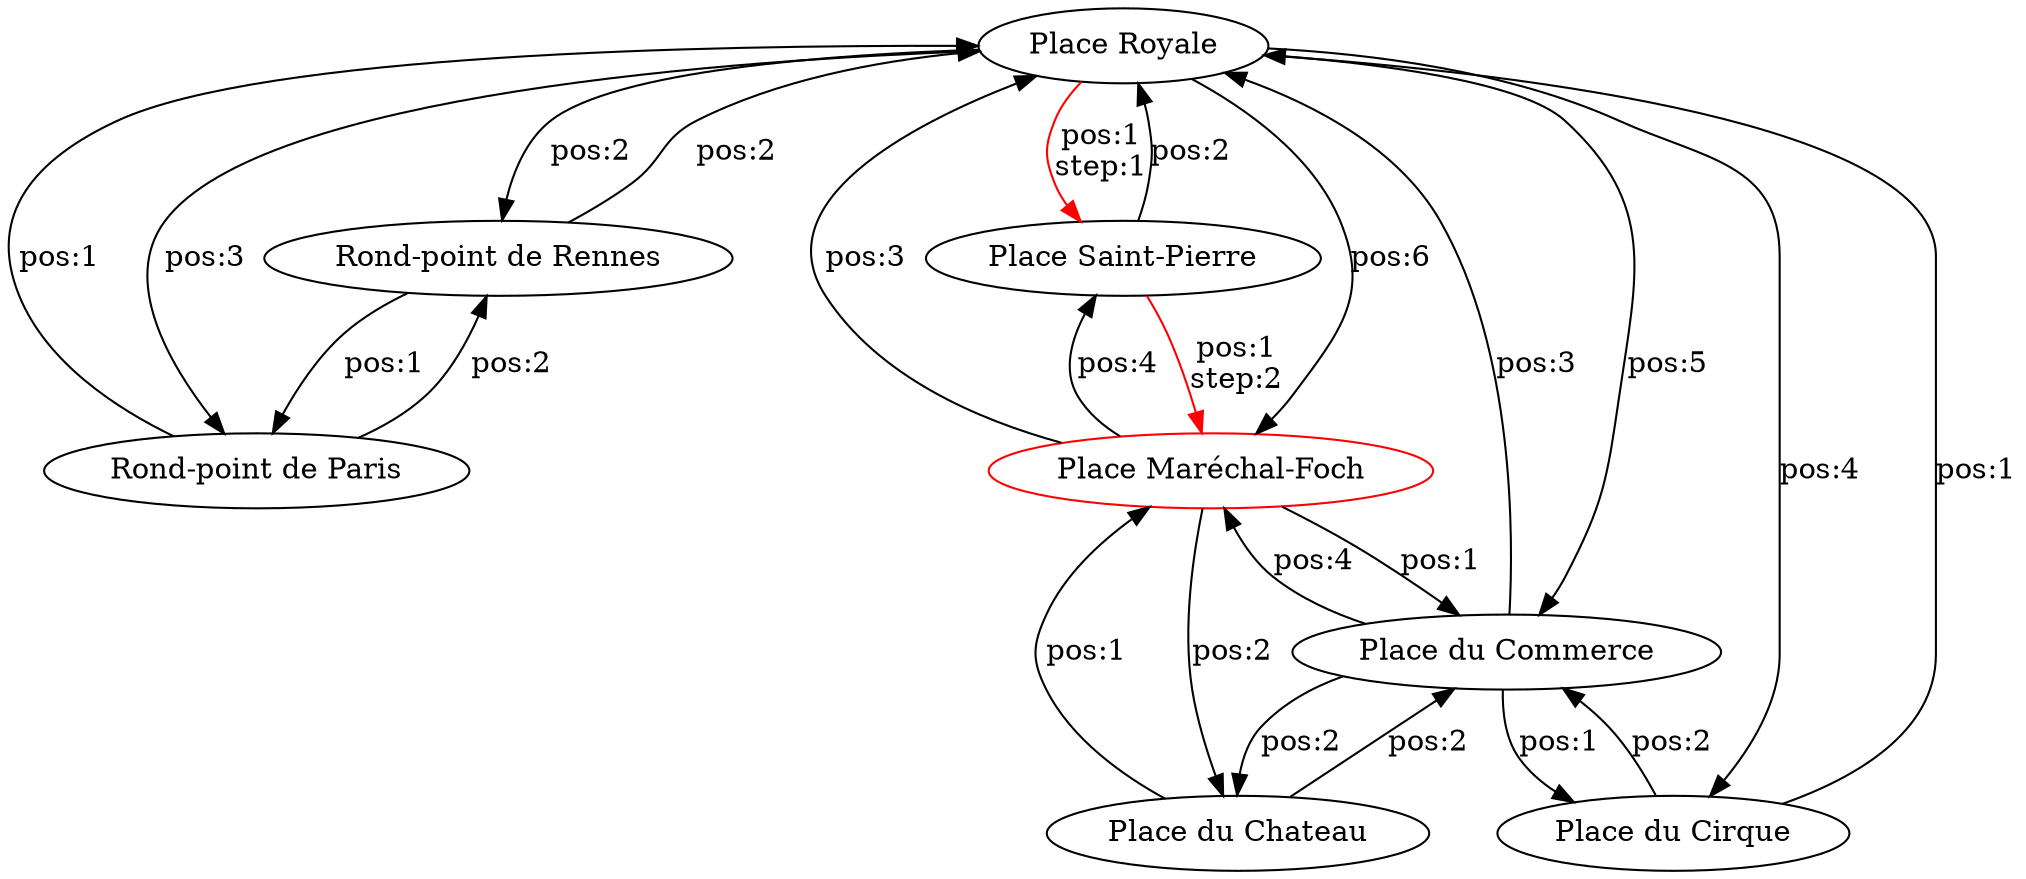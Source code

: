 digraph {
	Place_Royale [label="Place Royale"];
	Rond_point_de_Rennes [label="Rond-point de Rennes"];
	Rond_point_de_Paris [label="Rond-point de Paris"];
	Place_Saint_Pierre [label="Place Saint-Pierre"];
	Place_Marechal_Foch [label="Place Maréchal-Foch",color="red"];
	Place_du_Chateau [label="Place du Chateau"];
	Place_du_Commerce [label="Place du Commerce"];
	Place_du_Cirque [label="Place du Cirque"];

	Place_Royale -> Rond_point_de_Rennes [label="pos:2\n"];
	Rond_point_de_Rennes -> Rond_point_de_Paris [label="pos:1\n"];
	Rond_point_de_Paris -> Place_Royale [label="pos:1\n"];
	Place_Royale -> Place_Saint_Pierre [label="pos:1\nstep:1\n",color=red];
	Place_Saint_Pierre -> Place_Marechal_Foch [label="pos:1\nstep:2\n",color=red];
	Place_Royale -> Place_Marechal_Foch [label="pos:6\n"];
	Place_Royale -> Place_du_Commerce [label="pos:5\n"];
	Place_Royale -> Place_du_Cirque [label="pos:4\n"];
	Place_du_Cirque -> Place_du_Commerce [label="pos:2\n"];
	Place_du_Commerce -> Place_Marechal_Foch [label="pos:4\n"];
	Place_du_Commerce -> Place_du_Chateau [label="pos:2\n"];
	Place_du_Chateau -> Place_Marechal_Foch [label="pos:1\n"];
	Rond_point_de_Rennes -> Place_Royale [label="pos:2\n"];
	Rond_point_de_Paris -> Rond_point_de_Rennes [label="pos:2\n"];
	Place_Royale -> Rond_point_de_Paris [label="pos:3\n"];
	Place_Saint_Pierre -> Place_Royale [label="pos:2\n"];
	Place_Marechal_Foch -> Place_Saint_Pierre [label="pos:4\n"];
	Place_Marechal_Foch -> Place_Royale [label="pos:3\n"];
	Place_du_Commerce -> Place_Royale [label="pos:3\n"];
	Place_du_Cirque -> Place_Royale [label="pos:1\n"];
	Place_du_Commerce -> Place_du_Cirque [label="pos:1\n"];
	Place_Marechal_Foch -> Place_du_Commerce [label="pos:1\n"];
	Place_du_Chateau -> Place_du_Commerce [label="pos:2\n"];
	Place_Marechal_Foch -> Place_du_Chateau [label="pos:2\n"];
}

